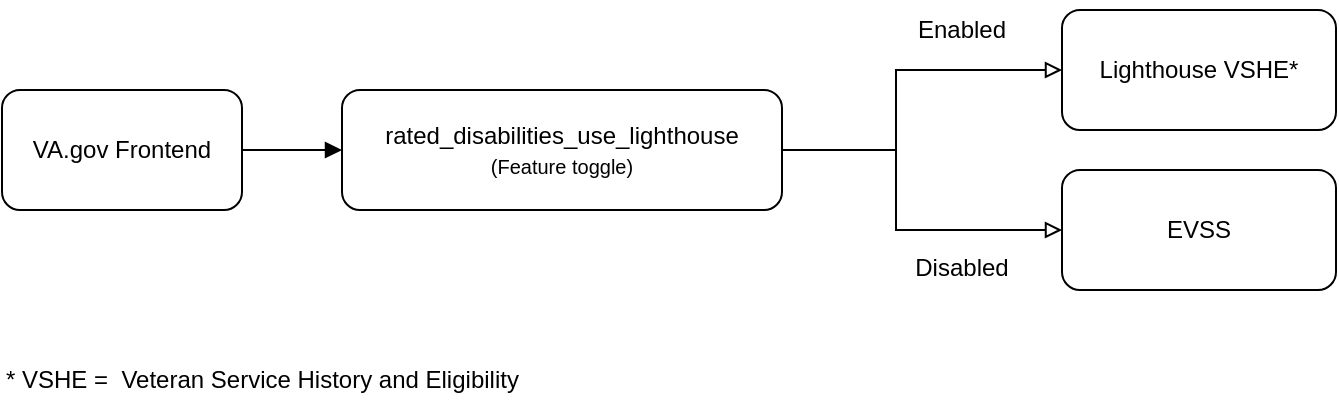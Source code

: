 <mxfile version="24.0.7" type="device">
  <diagram id="C5RBs43oDa-KdzZeNtuy" name="Page-1">
    <mxGraphModel dx="958" dy="1316" grid="0" gridSize="10" guides="1" tooltips="1" connect="1" arrows="1" fold="1" page="1" pageScale="1" pageWidth="827" pageHeight="1169" math="0" shadow="0">
      <root>
        <mxCell id="WIyWlLk6GJQsqaUBKTNV-0" />
        <mxCell id="WIyWlLk6GJQsqaUBKTNV-1" parent="WIyWlLk6GJQsqaUBKTNV-0" />
        <mxCell id="AQDEDZSOGcC9H5lW4dlP-2" value="" style="edgeStyle=orthogonalEdgeStyle;rounded=0;orthogonalLoop=1;jettySize=auto;html=1;endArrow=block;endFill=1;" edge="1" parent="WIyWlLk6GJQsqaUBKTNV-1" source="AQDEDZSOGcC9H5lW4dlP-0" target="AQDEDZSOGcC9H5lW4dlP-1">
          <mxGeometry relative="1" as="geometry" />
        </mxCell>
        <mxCell id="AQDEDZSOGcC9H5lW4dlP-0" value="VA.gov Frontend" style="rounded=1;whiteSpace=wrap;html=1;" vertex="1" parent="WIyWlLk6GJQsqaUBKTNV-1">
          <mxGeometry x="80" y="110" width="120" height="60" as="geometry" />
        </mxCell>
        <mxCell id="AQDEDZSOGcC9H5lW4dlP-14" style="edgeStyle=orthogonalEdgeStyle;rounded=0;orthogonalLoop=1;jettySize=auto;html=1;entryX=0;entryY=0.5;entryDx=0;entryDy=0;endArrow=block;endFill=0;" edge="1" parent="WIyWlLk6GJQsqaUBKTNV-1" source="AQDEDZSOGcC9H5lW4dlP-1" target="AQDEDZSOGcC9H5lW4dlP-3">
          <mxGeometry relative="1" as="geometry">
            <Array as="points">
              <mxPoint x="527" y="140" />
              <mxPoint x="527" y="100" />
            </Array>
          </mxGeometry>
        </mxCell>
        <mxCell id="AQDEDZSOGcC9H5lW4dlP-15" style="edgeStyle=orthogonalEdgeStyle;rounded=0;orthogonalLoop=1;jettySize=auto;html=1;entryX=0;entryY=0.5;entryDx=0;entryDy=0;endArrow=block;endFill=0;" edge="1" parent="WIyWlLk6GJQsqaUBKTNV-1" source="AQDEDZSOGcC9H5lW4dlP-1" target="AQDEDZSOGcC9H5lW4dlP-4">
          <mxGeometry relative="1" as="geometry">
            <Array as="points">
              <mxPoint x="527" y="140" />
              <mxPoint x="527" y="180" />
            </Array>
          </mxGeometry>
        </mxCell>
        <mxCell id="AQDEDZSOGcC9H5lW4dlP-1" value="rated_disabilities_use_lighthouse&lt;div&gt;&lt;font style=&quot;font-size: 10px;&quot;&gt;(Feature toggle)&lt;/font&gt;&lt;/div&gt;" style="rounded=1;whiteSpace=wrap;html=1;" vertex="1" parent="WIyWlLk6GJQsqaUBKTNV-1">
          <mxGeometry x="250" y="110" width="220" height="60" as="geometry" />
        </mxCell>
        <mxCell id="AQDEDZSOGcC9H5lW4dlP-3" value="Lighthouse VSHE*" style="rounded=1;whiteSpace=wrap;html=1;" vertex="1" parent="WIyWlLk6GJQsqaUBKTNV-1">
          <mxGeometry x="610" y="70" width="137" height="60" as="geometry" />
        </mxCell>
        <mxCell id="AQDEDZSOGcC9H5lW4dlP-4" value="EVSS" style="rounded=1;whiteSpace=wrap;html=1;" vertex="1" parent="WIyWlLk6GJQsqaUBKTNV-1">
          <mxGeometry x="610" y="150" width="137" height="60" as="geometry" />
        </mxCell>
        <mxCell id="AQDEDZSOGcC9H5lW4dlP-8" value="Enabled" style="text;html=1;align=center;verticalAlign=middle;whiteSpace=wrap;rounded=0;" vertex="1" parent="WIyWlLk6GJQsqaUBKTNV-1">
          <mxGeometry x="530" y="65" width="60" height="30" as="geometry" />
        </mxCell>
        <mxCell id="AQDEDZSOGcC9H5lW4dlP-10" value="Disabled" style="text;html=1;align=center;verticalAlign=middle;whiteSpace=wrap;rounded=0;" vertex="1" parent="WIyWlLk6GJQsqaUBKTNV-1">
          <mxGeometry x="530" y="184" width="60" height="30" as="geometry" />
        </mxCell>
        <mxCell id="AQDEDZSOGcC9H5lW4dlP-13" value="* VSHE =&amp;nbsp; Veteran Service History and Eligibility" style="text;html=1;align=left;verticalAlign=middle;whiteSpace=wrap;rounded=0;" vertex="1" parent="WIyWlLk6GJQsqaUBKTNV-1">
          <mxGeometry x="80" y="240" width="260" height="30" as="geometry" />
        </mxCell>
      </root>
    </mxGraphModel>
  </diagram>
</mxfile>
